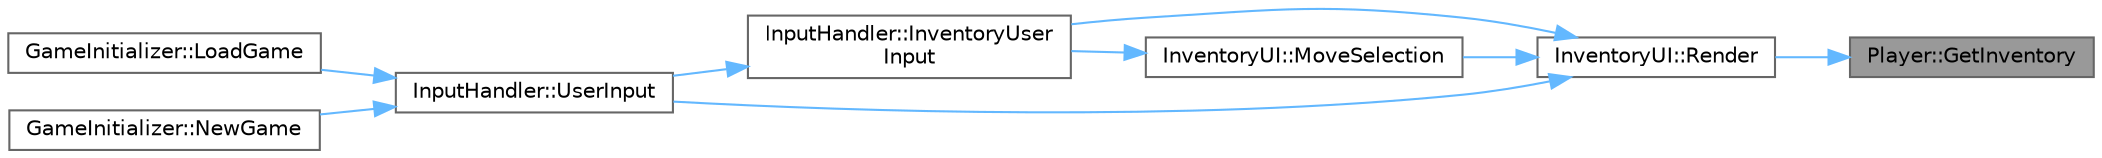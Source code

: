 digraph "Player::GetInventory"
{
 // LATEX_PDF_SIZE
  bgcolor="transparent";
  edge [fontname=Helvetica,fontsize=10,labelfontname=Helvetica,labelfontsize=10];
  node [fontname=Helvetica,fontsize=10,shape=box,height=0.2,width=0.4];
  rankdir="RL";
  Node1 [id="Node000001",label="Player::GetInventory",height=0.2,width=0.4,color="gray40", fillcolor="grey60", style="filled", fontcolor="black",tooltip="Gets the player's inventory."];
  Node1 -> Node2 [id="edge9_Node000001_Node000002",dir="back",color="steelblue1",style="solid",tooltip=" "];
  Node2 [id="Node000002",label="InventoryUI::Render",height=0.2,width=0.4,color="grey40", fillcolor="white", style="filled",URL="$class_inventory_u_i.html#abfa020b6e6fbf812f8128a14e3c26134",tooltip="Renders the inventory UI."];
  Node2 -> Node3 [id="edge10_Node000002_Node000003",dir="back",color="steelblue1",style="solid",tooltip=" "];
  Node3 [id="Node000003",label="InputHandler::InventoryUser\lInput",height=0.2,width=0.4,color="grey40", fillcolor="white", style="filled",URL="$class_input_handler.html#a46e9a06e7b4b10e165cf9dc1302bfaa8",tooltip="Handles user input for inventory management."];
  Node3 -> Node4 [id="edge11_Node000003_Node000004",dir="back",color="steelblue1",style="solid",tooltip=" "];
  Node4 [id="Node000004",label="InputHandler::UserInput",height=0.2,width=0.4,color="grey40", fillcolor="white", style="filled",URL="$class_input_handler.html#a41e6c1f2ba464836b12f0e5644957ccd",tooltip="Handles user input for map navigation."];
  Node4 -> Node5 [id="edge12_Node000004_Node000005",dir="back",color="steelblue1",style="solid",tooltip=" "];
  Node5 [id="Node000005",label="GameInitializer::LoadGame",height=0.2,width=0.4,color="grey40", fillcolor="white", style="filled",URL="$class_game_initializer.html#ae716e7cff2b6d5aeb52817de93c03839",tooltip="Loads a saved game from the specified directory."];
  Node4 -> Node6 [id="edge13_Node000004_Node000006",dir="back",color="steelblue1",style="solid",tooltip=" "];
  Node6 [id="Node000006",label="GameInitializer::NewGame",height=0.2,width=0.4,color="grey40", fillcolor="white", style="filled",URL="$class_game_initializer.html#ae604744fcd25ff4e95f332f29c1b60d5",tooltip="Starts a new game."];
  Node2 -> Node7 [id="edge14_Node000002_Node000007",dir="back",color="steelblue1",style="solid",tooltip=" "];
  Node7 [id="Node000007",label="InventoryUI::MoveSelection",height=0.2,width=0.4,color="grey40", fillcolor="white", style="filled",URL="$class_inventory_u_i.html#af8fd4ff787e816b823732fc5dab0b414",tooltip="Moves the selection in the inventory UI."];
  Node7 -> Node3 [id="edge15_Node000007_Node000003",dir="back",color="steelblue1",style="solid",tooltip=" "];
  Node2 -> Node4 [id="edge16_Node000002_Node000004",dir="back",color="steelblue1",style="solid",tooltip=" "];
}
